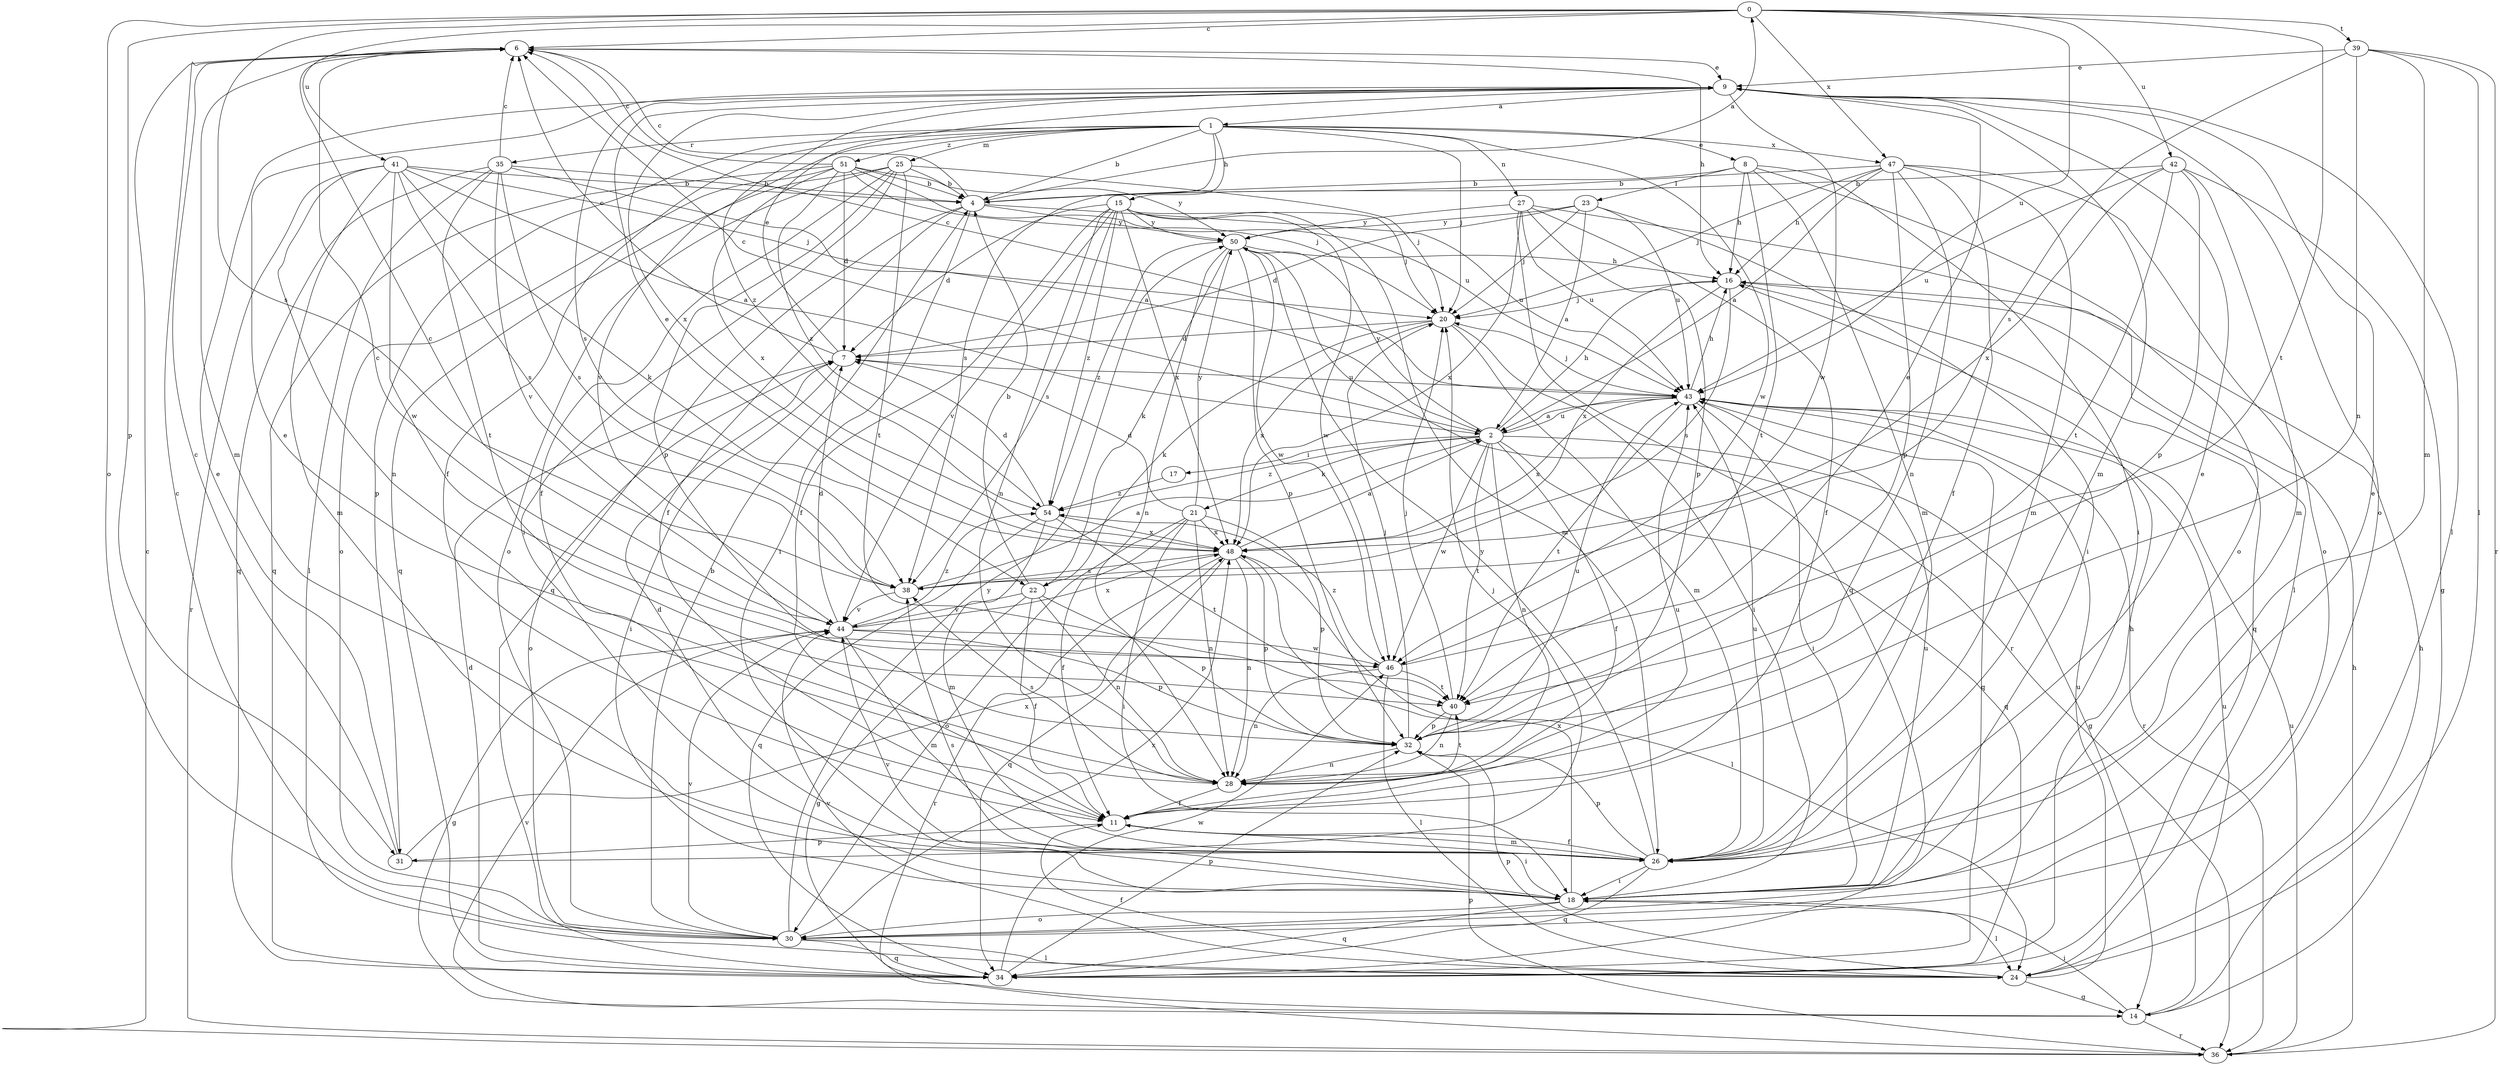 strict digraph  {
0;
1;
2;
4;
6;
7;
8;
9;
11;
14;
15;
16;
17;
18;
20;
21;
22;
23;
24;
25;
26;
27;
28;
30;
31;
32;
34;
35;
36;
38;
39;
40;
41;
42;
43;
44;
46;
47;
48;
50;
51;
54;
0 -> 6  [label=c];
0 -> 30  [label=o];
0 -> 31  [label=p];
0 -> 38  [label=s];
0 -> 39  [label=t];
0 -> 40  [label=t];
0 -> 41  [label=u];
0 -> 42  [label=u];
0 -> 43  [label=u];
0 -> 47  [label=x];
1 -> 4  [label=b];
1 -> 8  [label=e];
1 -> 11  [label=f];
1 -> 15  [label=h];
1 -> 20  [label=j];
1 -> 25  [label=m];
1 -> 27  [label=n];
1 -> 31  [label=p];
1 -> 35  [label=r];
1 -> 38  [label=s];
1 -> 44  [label=v];
1 -> 46  [label=w];
1 -> 47  [label=x];
1 -> 51  [label=z];
2 -> 6  [label=c];
2 -> 11  [label=f];
2 -> 14  [label=g];
2 -> 16  [label=h];
2 -> 17  [label=i];
2 -> 21  [label=k];
2 -> 28  [label=n];
2 -> 34  [label=q];
2 -> 40  [label=t];
2 -> 43  [label=u];
2 -> 46  [label=w];
2 -> 50  [label=y];
2 -> 54  [label=z];
4 -> 0  [label=a];
4 -> 6  [label=c];
4 -> 11  [label=f];
4 -> 18  [label=i];
4 -> 34  [label=q];
4 -> 43  [label=u];
4 -> 50  [label=y];
6 -> 9  [label=e];
6 -> 16  [label=h];
6 -> 26  [label=m];
7 -> 6  [label=c];
7 -> 9  [label=e];
7 -> 18  [label=i];
7 -> 30  [label=o];
7 -> 43  [label=u];
8 -> 4  [label=b];
8 -> 16  [label=h];
8 -> 18  [label=i];
8 -> 23  [label=l];
8 -> 26  [label=m];
8 -> 30  [label=o];
8 -> 40  [label=t];
9 -> 1  [label=a];
9 -> 24  [label=l];
9 -> 26  [label=m];
9 -> 30  [label=o];
9 -> 38  [label=s];
9 -> 46  [label=w];
9 -> 48  [label=x];
9 -> 54  [label=z];
11 -> 18  [label=i];
11 -> 26  [label=m];
11 -> 31  [label=p];
11 -> 43  [label=u];
14 -> 16  [label=h];
14 -> 18  [label=i];
14 -> 36  [label=r];
14 -> 43  [label=u];
14 -> 44  [label=v];
15 -> 7  [label=d];
15 -> 11  [label=f];
15 -> 20  [label=j];
15 -> 26  [label=m];
15 -> 28  [label=n];
15 -> 38  [label=s];
15 -> 44  [label=v];
15 -> 46  [label=w];
15 -> 48  [label=x];
15 -> 50  [label=y];
15 -> 54  [label=z];
16 -> 20  [label=j];
16 -> 34  [label=q];
16 -> 38  [label=s];
16 -> 48  [label=x];
17 -> 54  [label=z];
18 -> 9  [label=e];
18 -> 24  [label=l];
18 -> 30  [label=o];
18 -> 34  [label=q];
18 -> 38  [label=s];
18 -> 43  [label=u];
18 -> 44  [label=v];
18 -> 48  [label=x];
20 -> 7  [label=d];
20 -> 18  [label=i];
20 -> 22  [label=k];
20 -> 26  [label=m];
20 -> 48  [label=x];
21 -> 7  [label=d];
21 -> 11  [label=f];
21 -> 18  [label=i];
21 -> 28  [label=n];
21 -> 30  [label=o];
21 -> 32  [label=p];
21 -> 48  [label=x];
21 -> 50  [label=y];
22 -> 4  [label=b];
22 -> 11  [label=f];
22 -> 14  [label=g];
22 -> 28  [label=n];
22 -> 32  [label=p];
22 -> 44  [label=v];
23 -> 2  [label=a];
23 -> 7  [label=d];
23 -> 18  [label=i];
23 -> 20  [label=j];
23 -> 43  [label=u];
23 -> 50  [label=y];
24 -> 11  [label=f];
24 -> 14  [label=g];
24 -> 32  [label=p];
24 -> 43  [label=u];
24 -> 44  [label=v];
25 -> 4  [label=b];
25 -> 11  [label=f];
25 -> 18  [label=i];
25 -> 20  [label=j];
25 -> 30  [label=o];
25 -> 32  [label=p];
25 -> 34  [label=q];
25 -> 40  [label=t];
26 -> 7  [label=d];
26 -> 9  [label=e];
26 -> 11  [label=f];
26 -> 18  [label=i];
26 -> 32  [label=p];
26 -> 34  [label=q];
26 -> 43  [label=u];
26 -> 50  [label=y];
27 -> 11  [label=f];
27 -> 24  [label=l];
27 -> 32  [label=p];
27 -> 34  [label=q];
27 -> 43  [label=u];
27 -> 48  [label=x];
27 -> 50  [label=y];
28 -> 9  [label=e];
28 -> 11  [label=f];
28 -> 38  [label=s];
28 -> 40  [label=t];
30 -> 4  [label=b];
30 -> 6  [label=c];
30 -> 24  [label=l];
30 -> 34  [label=q];
30 -> 44  [label=v];
30 -> 48  [label=x];
30 -> 50  [label=y];
31 -> 6  [label=c];
31 -> 9  [label=e];
31 -> 20  [label=j];
31 -> 48  [label=x];
32 -> 20  [label=j];
32 -> 28  [label=n];
32 -> 43  [label=u];
34 -> 7  [label=d];
34 -> 16  [label=h];
34 -> 32  [label=p];
34 -> 46  [label=w];
35 -> 2  [label=a];
35 -> 4  [label=b];
35 -> 6  [label=c];
35 -> 24  [label=l];
35 -> 34  [label=q];
35 -> 38  [label=s];
35 -> 40  [label=t];
35 -> 44  [label=v];
36 -> 6  [label=c];
36 -> 16  [label=h];
36 -> 32  [label=p];
36 -> 43  [label=u];
38 -> 2  [label=a];
38 -> 44  [label=v];
39 -> 9  [label=e];
39 -> 24  [label=l];
39 -> 26  [label=m];
39 -> 28  [label=n];
39 -> 36  [label=r];
39 -> 38  [label=s];
40 -> 20  [label=j];
40 -> 28  [label=n];
40 -> 32  [label=p];
41 -> 2  [label=a];
41 -> 4  [label=b];
41 -> 20  [label=j];
41 -> 22  [label=k];
41 -> 26  [label=m];
41 -> 28  [label=n];
41 -> 36  [label=r];
41 -> 38  [label=s];
41 -> 46  [label=w];
42 -> 4  [label=b];
42 -> 14  [label=g];
42 -> 26  [label=m];
42 -> 32  [label=p];
42 -> 40  [label=t];
42 -> 43  [label=u];
42 -> 48  [label=x];
43 -> 2  [label=a];
43 -> 6  [label=c];
43 -> 16  [label=h];
43 -> 18  [label=i];
43 -> 20  [label=j];
43 -> 34  [label=q];
43 -> 36  [label=r];
43 -> 40  [label=t];
43 -> 48  [label=x];
44 -> 6  [label=c];
44 -> 7  [label=d];
44 -> 14  [label=g];
44 -> 26  [label=m];
44 -> 32  [label=p];
44 -> 46  [label=w];
44 -> 48  [label=x];
44 -> 54  [label=z];
46 -> 6  [label=c];
46 -> 9  [label=e];
46 -> 24  [label=l];
46 -> 28  [label=n];
46 -> 40  [label=t];
46 -> 54  [label=z];
47 -> 2  [label=a];
47 -> 4  [label=b];
47 -> 11  [label=f];
47 -> 16  [label=h];
47 -> 20  [label=j];
47 -> 26  [label=m];
47 -> 28  [label=n];
47 -> 30  [label=o];
47 -> 32  [label=p];
48 -> 2  [label=a];
48 -> 9  [label=e];
48 -> 24  [label=l];
48 -> 28  [label=n];
48 -> 32  [label=p];
48 -> 34  [label=q];
48 -> 36  [label=r];
48 -> 38  [label=s];
50 -> 16  [label=h];
50 -> 22  [label=k];
50 -> 28  [label=n];
50 -> 32  [label=p];
50 -> 36  [label=r];
50 -> 46  [label=w];
50 -> 54  [label=z];
51 -> 4  [label=b];
51 -> 6  [label=c];
51 -> 7  [label=d];
51 -> 20  [label=j];
51 -> 30  [label=o];
51 -> 34  [label=q];
51 -> 43  [label=u];
51 -> 48  [label=x];
51 -> 50  [label=y];
51 -> 54  [label=z];
54 -> 7  [label=d];
54 -> 26  [label=m];
54 -> 34  [label=q];
54 -> 40  [label=t];
54 -> 48  [label=x];
}
